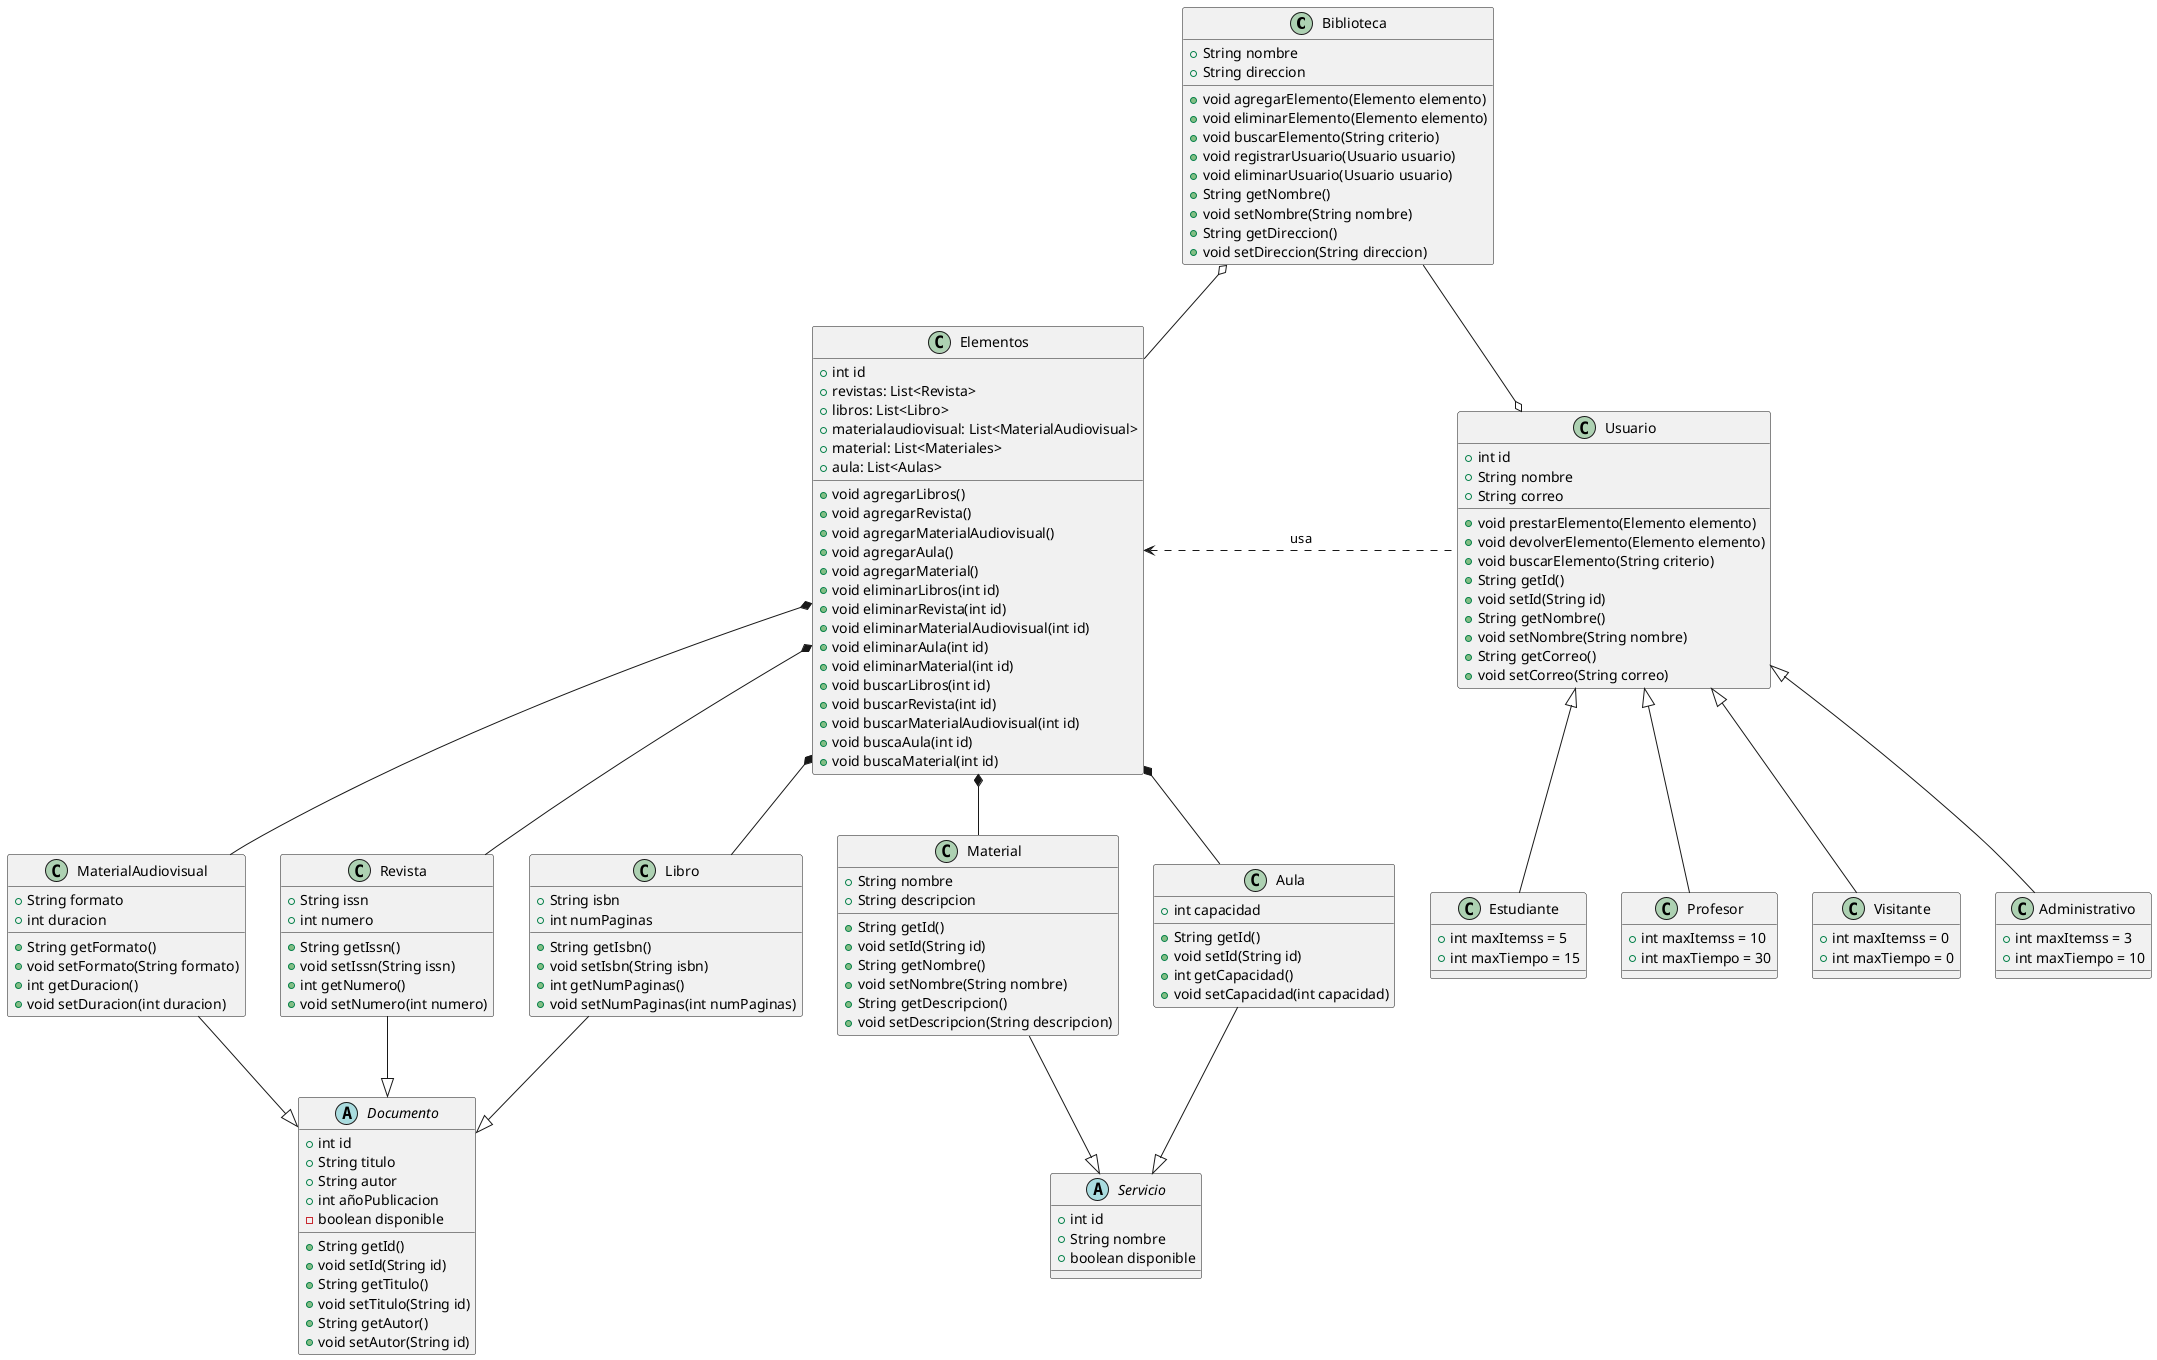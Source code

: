 @startuml

Biblioteca o-- Elementos
Biblioteca --o Usuario
Elementos <.right. Usuario : usa
Elementos *-- Libro
Elementos *-- Revista
Elementos *-- Material
Elementos *-- Aula
Elementos *-- MaterialAudiovisual
Servicio <|-up- Aula
Servicio <|-up- Material
Documento <|-up- Libro
Documento <|-up- Revista
Documento <|-up- MaterialAudiovisual
Usuario <|-- Estudiante
Usuario <|-- Profesor
Usuario <|-- Visitante
Usuario <|-- Administrativo

class Material {
    +String nombre
    +String descripcion
    +String getId()
    +void setId(String id)
    +String getNombre()
    +void setNombre(String nombre)
    +String getDescripcion()
    +void setDescripcion(String descripcion)
}

class Elementos {
    +int id
    +revistas: List<Revista> 
    +libros: List<Libro> 
    +materialaudiovisual: List<MaterialAudiovisual>
    +material: List<Materiales>
    +aula: List<Aulas>
    +void agregarLibros()
    +void agregarRevista()
    +void agregarMaterialAudiovisual()
    +void agregarAula()
    +void agregarMaterial()
    +void eliminarLibros(int id)
    +void eliminarRevista(int id)
    +void eliminarMaterialAudiovisual(int id)
    +void eliminarAula(int id)
    +void eliminarMaterial(int id)
    +void buscarLibros(int id)
    +void buscarRevista(int id)
    +void buscarMaterialAudiovisual(int id)
    +void buscaAula(int id)
    +void buscaMaterial(int id)
}

abstract class Documento {
    +int id
    +String titulo
    +String autor
    +int añoPublicacion
    -boolean disponible
    +String getId()
    +void setId(String id)
    +String getTitulo()
    +void setTitulo(String id)
    +String getAutor()
    +void setAutor(String id)
    
}

class Usuario {
    +int id
    +String nombre
    +String correo
    +void prestarElemento(Elemento elemento)
    +void devolverElemento(Elemento elemento)
    +void buscarElemento(String criterio)
    +String getId()
    +void setId(String id)
    +String getNombre()
    +void setNombre(String nombre)
    +String getCorreo()
    +void setCorreo(String correo)
}

class Estudiante{
  +int maxItemss = 5
  +int maxTiempo = 15
}

class Profesor{
  +int maxItemss = 10
  +int maxTiempo = 30
}

class Administrativo{
  +int maxItemss = 3
  +int maxTiempo = 10
}

class Visitante{
  +int maxItemss = 0
  +int maxTiempo = 0
}

class Libro {
    +String isbn
    +int numPaginas
    +String getIsbn()
    +void setIsbn(String isbn)
    +int getNumPaginas()
    +void setNumPaginas(int numPaginas)
}

class Aula {
    +int capacidad
    +String getId()
    +void setId(String id)
    +int getCapacidad()
    +void setCapacidad(int capacidad)
}

abstract class Servicio {
    +int id
    +String nombre
    +boolean disponible
}

class Revista {
    +String issn
    +int numero
    +String getIssn()
    +void setIssn(String issn)
    +int getNumero()
    +void setNumero(int numero)
}

class MaterialAudiovisual {
    +String formato
    +int duracion
    +String getFormato()
    +void setFormato(String formato)
    +int getDuracion()
    +void setDuracion(int duracion)
}

class Biblioteca {
    +String nombre
    +String direccion
    +void agregarElemento(Elemento elemento)
    +void eliminarElemento(Elemento elemento)
    +void buscarElemento(String criterio)
    +void registrarUsuario(Usuario usuario)
    +void eliminarUsuario(Usuario usuario)
    +String getNombre()
    +void setNombre(String nombre)
    +String getDireccion()
    +void setDireccion(String direccion)
}

@enduml
